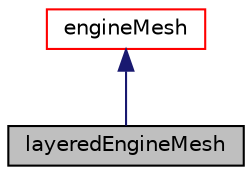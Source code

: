 digraph "layeredEngineMesh"
{
  bgcolor="transparent";
  edge [fontname="Helvetica",fontsize="10",labelfontname="Helvetica",labelfontsize="10"];
  node [fontname="Helvetica",fontsize="10",shape=record];
  Node23 [label="layeredEngineMesh",height=0.2,width=0.4,color="black", fillcolor="grey75", style="filled", fontcolor="black"];
  Node24 -> Node23 [dir="back",color="midnightblue",fontsize="10",style="solid",fontname="Helvetica"];
  Node24 [label="engineMesh",height=0.2,width=0.4,color="red",URL="$a22565.html",tooltip="Foam::engineMesh. "];
}
